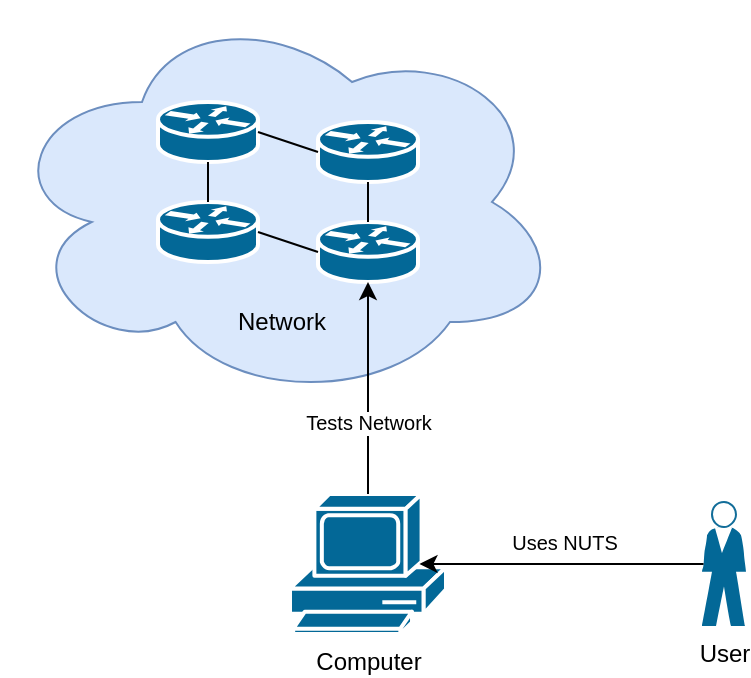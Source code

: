 <mxfile version="12.9.0" type="device"><diagram id="c4-t3oC-8ssB40q7Y22r" name="Page-1"><mxGraphModel dx="981" dy="552" grid="1" gridSize="10" guides="1" tooltips="1" connect="1" arrows="1" fold="1" page="1" pageScale="1" pageWidth="827" pageHeight="1169" math="0" shadow="0"><root><mxCell id="0"/><mxCell id="1" parent="0"/><mxCell id="9eSf2lcOrllqzeFtVQIC-16" value="" style="ellipse;shape=cloud;whiteSpace=wrap;html=1;fillColor=#dae8fc;strokeColor=#6c8ebf;" vertex="1" parent="1"><mxGeometry x="190" y="90" width="280" height="200" as="geometry"/></mxCell><mxCell id="9eSf2lcOrllqzeFtVQIC-2" value="User" style="shape=mxgraph.cisco.people.standing_man;html=1;pointerEvents=1;dashed=0;fillColor=#036897;strokeColor=#ffffff;strokeWidth=2;verticalLabelPosition=bottom;verticalAlign=top;align=center;outlineConnect=0;" vertex="1" parent="1"><mxGeometry x="540" y="340" width="22" height="62" as="geometry"/></mxCell><mxCell id="9eSf2lcOrllqzeFtVQIC-4" value="Computer" style="shape=mxgraph.cisco.computers_and_peripherals.pc;html=1;pointerEvents=1;dashed=0;fillColor=#036897;strokeColor=#ffffff;strokeWidth=2;verticalLabelPosition=bottom;verticalAlign=top;align=center;outlineConnect=0;" vertex="1" parent="1"><mxGeometry x="334" y="336" width="78" height="70" as="geometry"/></mxCell><mxCell id="9eSf2lcOrllqzeFtVQIC-7" value="" style="shape=mxgraph.cisco.routers.router;html=1;pointerEvents=1;dashed=0;fillColor=#036897;strokeColor=#ffffff;strokeWidth=2;verticalLabelPosition=bottom;verticalAlign=top;align=center;outlineConnect=0;" vertex="1" parent="1"><mxGeometry x="268" y="190" width="50" height="30" as="geometry"/></mxCell><mxCell id="9eSf2lcOrllqzeFtVQIC-11" value="" style="shape=mxgraph.cisco.routers.router;html=1;pointerEvents=1;dashed=0;fillColor=#036897;strokeColor=#ffffff;strokeWidth=2;verticalLabelPosition=bottom;verticalAlign=top;align=center;outlineConnect=0;" vertex="1" parent="1"><mxGeometry x="348" y="200" width="50" height="30" as="geometry"/></mxCell><mxCell id="9eSf2lcOrllqzeFtVQIC-12" value="" style="shape=mxgraph.cisco.routers.router;html=1;pointerEvents=1;dashed=0;fillColor=#036897;strokeColor=#ffffff;strokeWidth=2;verticalLabelPosition=bottom;verticalAlign=top;align=center;outlineConnect=0;" vertex="1" parent="1"><mxGeometry x="348" y="150" width="50" height="30" as="geometry"/></mxCell><mxCell id="9eSf2lcOrllqzeFtVQIC-13" value="" style="shape=mxgraph.cisco.routers.router;html=1;pointerEvents=1;dashed=0;fillColor=#036897;strokeColor=#ffffff;strokeWidth=2;verticalLabelPosition=bottom;verticalAlign=top;align=center;outlineConnect=0;" vertex="1" parent="1"><mxGeometry x="268" y="140" width="50" height="30" as="geometry"/></mxCell><mxCell id="9eSf2lcOrllqzeFtVQIC-17" value="" style="endArrow=none;html=1;entryX=0.5;entryY=0;entryDx=0;entryDy=0;entryPerimeter=0;exitX=0.5;exitY=1;exitDx=0;exitDy=0;exitPerimeter=0;" edge="1" parent="1" source="9eSf2lcOrllqzeFtVQIC-12" target="9eSf2lcOrllqzeFtVQIC-11"><mxGeometry width="50" height="50" relative="1" as="geometry"><mxPoint x="390" y="310" as="sourcePoint"/><mxPoint x="440" y="260" as="targetPoint"/></mxGeometry></mxCell><mxCell id="9eSf2lcOrllqzeFtVQIC-18" value="" style="endArrow=none;html=1;entryX=0;entryY=0.5;entryDx=0;entryDy=0;entryPerimeter=0;exitX=1;exitY=0.5;exitDx=0;exitDy=0;exitPerimeter=0;" edge="1" parent="1" source="9eSf2lcOrllqzeFtVQIC-13" target="9eSf2lcOrllqzeFtVQIC-12"><mxGeometry width="50" height="50" relative="1" as="geometry"><mxPoint x="383" y="190" as="sourcePoint"/><mxPoint x="383" y="210" as="targetPoint"/></mxGeometry></mxCell><mxCell id="9eSf2lcOrllqzeFtVQIC-19" value="" style="endArrow=none;html=1;entryX=0.5;entryY=0;entryDx=0;entryDy=0;entryPerimeter=0;exitX=0.5;exitY=1;exitDx=0;exitDy=0;exitPerimeter=0;" edge="1" parent="1" source="9eSf2lcOrllqzeFtVQIC-13" target="9eSf2lcOrllqzeFtVQIC-7"><mxGeometry width="50" height="50" relative="1" as="geometry"><mxPoint x="328" y="165" as="sourcePoint"/><mxPoint x="358" y="175" as="targetPoint"/></mxGeometry></mxCell><mxCell id="9eSf2lcOrllqzeFtVQIC-20" value="" style="endArrow=none;html=1;entryX=1;entryY=0.5;entryDx=0;entryDy=0;entryPerimeter=0;exitX=0;exitY=0.5;exitDx=0;exitDy=0;exitPerimeter=0;" edge="1" parent="1" source="9eSf2lcOrllqzeFtVQIC-11" target="9eSf2lcOrllqzeFtVQIC-7"><mxGeometry width="50" height="50" relative="1" as="geometry"><mxPoint x="303" y="180" as="sourcePoint"/><mxPoint x="303" y="200" as="targetPoint"/></mxGeometry></mxCell><mxCell id="9eSf2lcOrllqzeFtVQIC-21" value="" style="endArrow=none;html=1;entryX=0.035;entryY=0.5;entryDx=0;entryDy=0;entryPerimeter=0;exitX=0.83;exitY=0.5;exitDx=0;exitDy=0;exitPerimeter=0;startArrow=classic;startFill=1;" edge="1" parent="1" source="9eSf2lcOrllqzeFtVQIC-4" target="9eSf2lcOrllqzeFtVQIC-2"><mxGeometry width="50" height="50" relative="1" as="geometry"><mxPoint x="390" y="310" as="sourcePoint"/><mxPoint x="440" y="260" as="targetPoint"/></mxGeometry></mxCell><mxCell id="9eSf2lcOrllqzeFtVQIC-24" value="&lt;font style=&quot;font-size: 10px;&quot;&gt;Uses NUTS&lt;/font&gt;" style="text;html=1;align=center;verticalAlign=middle;resizable=0;points=[];labelBackgroundColor=#ffffff;fontSize=10;" vertex="1" connectable="0" parent="9eSf2lcOrllqzeFtVQIC-21"><mxGeometry x="-0.135" y="2" relative="1" as="geometry"><mxPoint x="10.12" y="-9" as="offset"/></mxGeometry></mxCell><mxCell id="9eSf2lcOrllqzeFtVQIC-22" value="" style="endArrow=classic;html=1;entryX=0.5;entryY=1;entryDx=0;entryDy=0;entryPerimeter=0;exitX=0.5;exitY=0;exitDx=0;exitDy=0;exitPerimeter=0;startArrow=none;startFill=0;endFill=1;" edge="1" parent="1" source="9eSf2lcOrllqzeFtVQIC-4" target="9eSf2lcOrllqzeFtVQIC-11"><mxGeometry width="50" height="50" relative="1" as="geometry"><mxPoint x="390" y="310" as="sourcePoint"/><mxPoint x="440" y="260" as="targetPoint"/></mxGeometry></mxCell><mxCell id="9eSf2lcOrllqzeFtVQIC-27" value="Tests Network" style="text;html=1;align=center;verticalAlign=middle;resizable=0;points=[];labelBackgroundColor=#ffffff;fontSize=10;" vertex="1" connectable="0" parent="9eSf2lcOrllqzeFtVQIC-22"><mxGeometry x="-0.248" y="3" relative="1" as="geometry"><mxPoint x="3" y="4" as="offset"/></mxGeometry></mxCell><mxCell id="9eSf2lcOrllqzeFtVQIC-23" value="Network" style="text;html=1;strokeColor=none;fillColor=none;align=center;verticalAlign=middle;whiteSpace=wrap;rounded=0;" vertex="1" parent="1"><mxGeometry x="310" y="240" width="40" height="20" as="geometry"/></mxCell></root></mxGraphModel></diagram></mxfile>